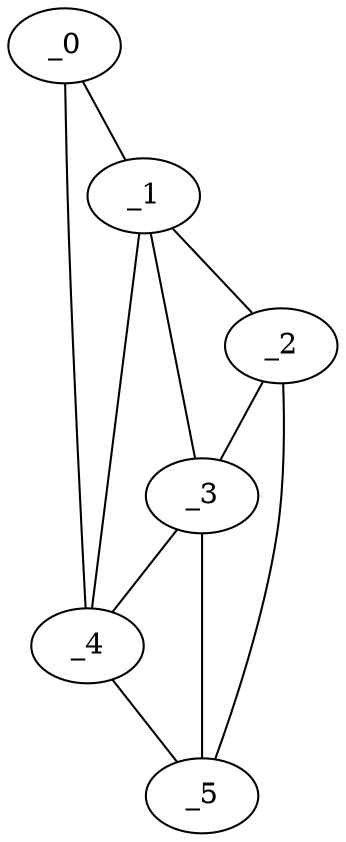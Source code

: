 graph "obj94__130.gxl" {
	_0	 [x=32,
		y=42];
	_1	 [x=46,
		y=42];
	_0 -- _1	 [valence=1];
	_4	 [x=82,
		y=74];
	_0 -- _4	 [valence=1];
	_2	 [x=56,
		y=44];
	_1 -- _2	 [valence=1];
	_3	 [x=63,
		y=48];
	_1 -- _3	 [valence=1];
	_1 -- _4	 [valence=1];
	_2 -- _3	 [valence=2];
	_5	 [x=98,
		y=67];
	_2 -- _5	 [valence=1];
	_3 -- _4	 [valence=2];
	_3 -- _5	 [valence=1];
	_4 -- _5	 [valence=1];
}
